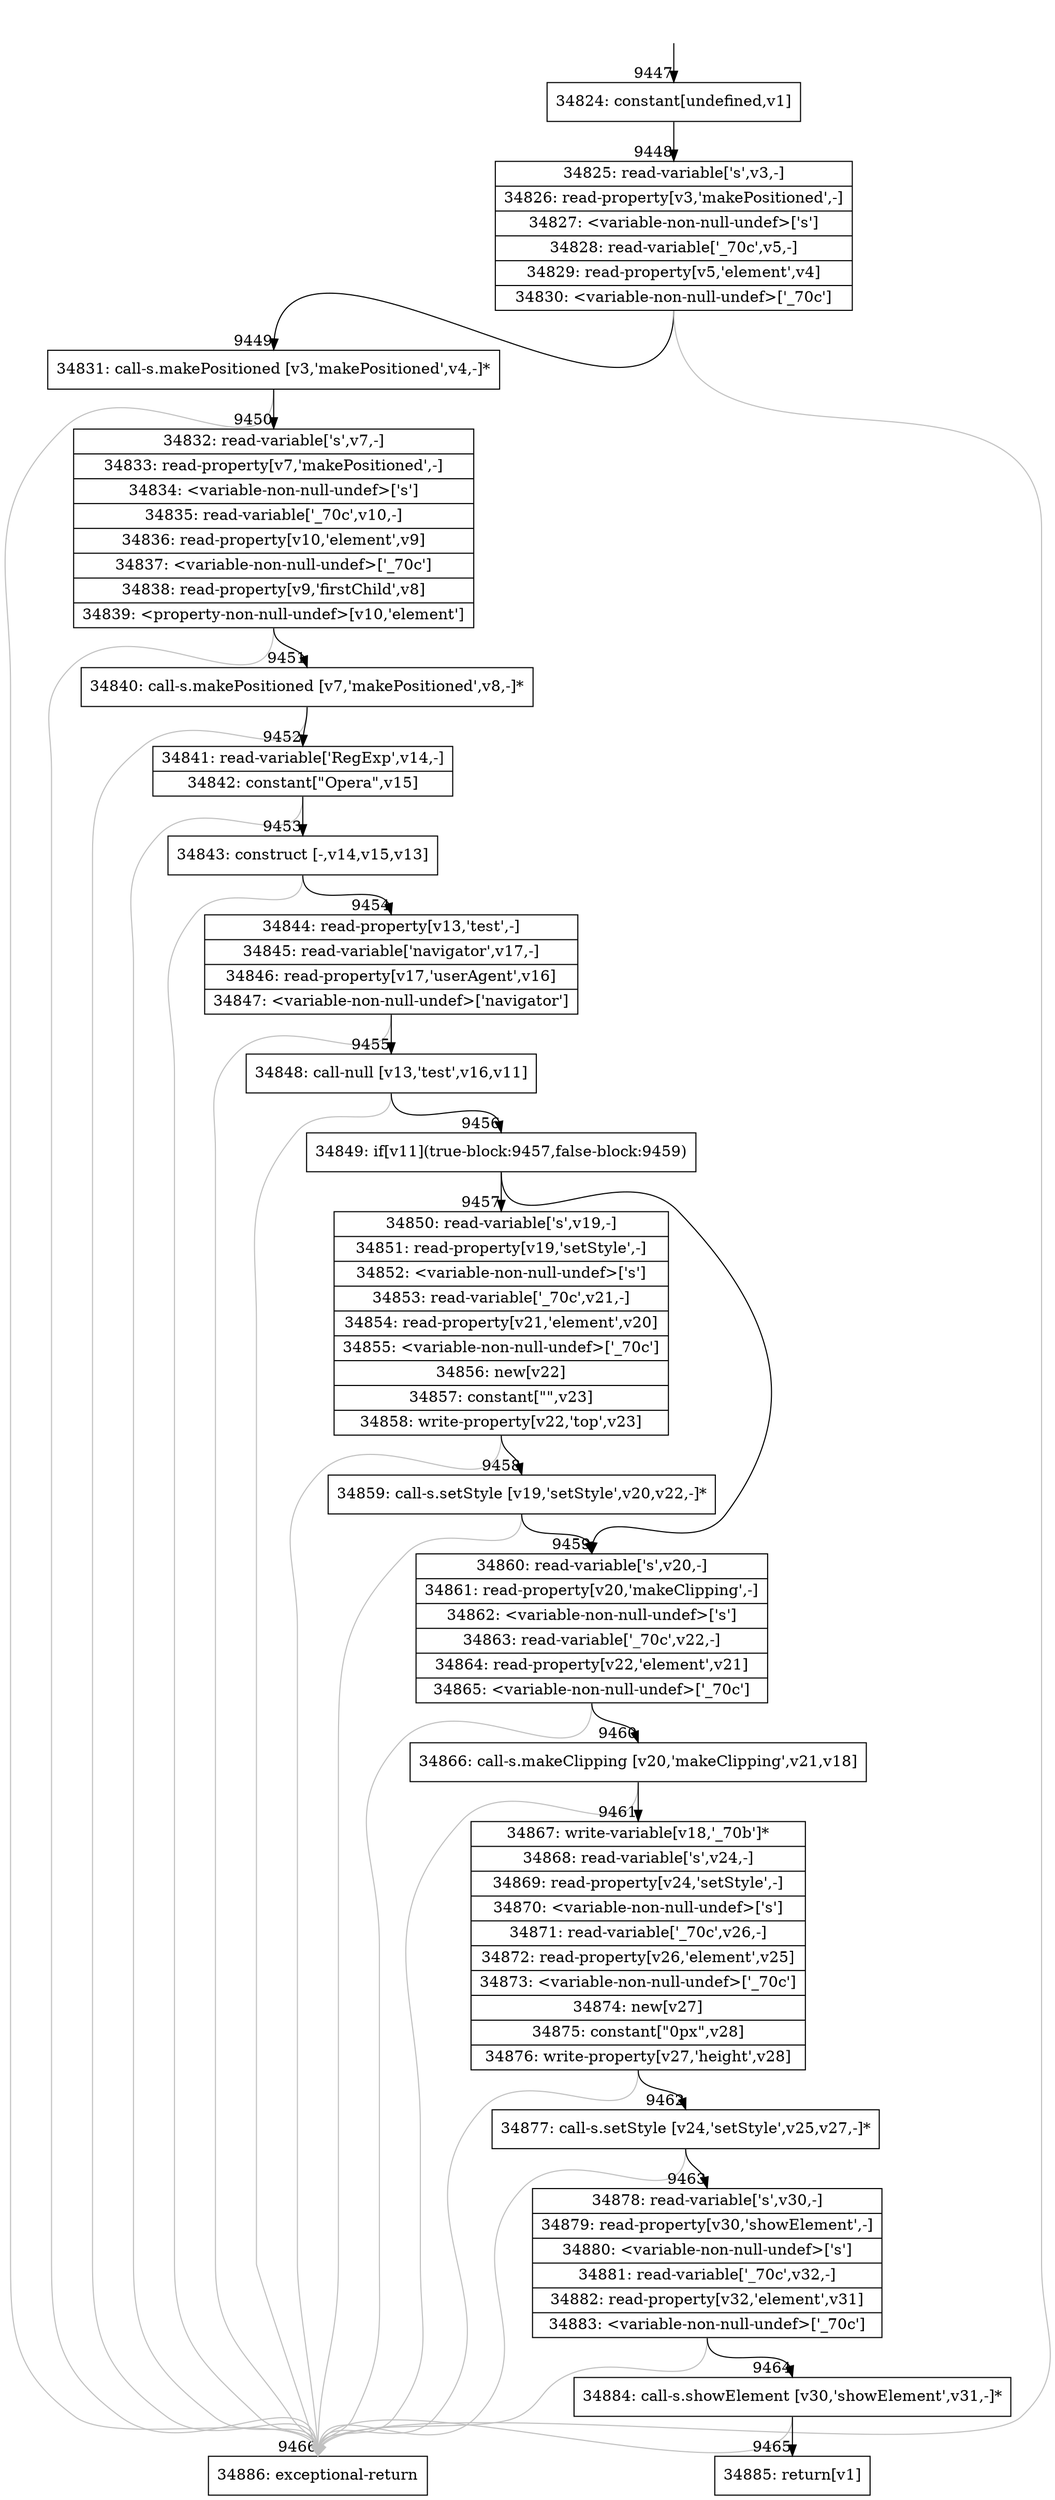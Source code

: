 digraph {
rankdir="TD"
BB_entry660[shape=none,label=""];
BB_entry660 -> BB9447 [tailport=s, headport=n, headlabel="    9447"]
BB9447 [shape=record label="{34824: constant[undefined,v1]}" ] 
BB9447 -> BB9448 [tailport=s, headport=n, headlabel="      9448"]
BB9448 [shape=record label="{34825: read-variable['s',v3,-]|34826: read-property[v3,'makePositioned',-]|34827: \<variable-non-null-undef\>['s']|34828: read-variable['_70c',v5,-]|34829: read-property[v5,'element',v4]|34830: \<variable-non-null-undef\>['_70c']}" ] 
BB9448 -> BB9449 [tailport=s, headport=n, headlabel="      9449"]
BB9448 -> BB9466 [tailport=s, headport=n, color=gray, headlabel="      9466"]
BB9449 [shape=record label="{34831: call-s.makePositioned [v3,'makePositioned',v4,-]*}" ] 
BB9449 -> BB9450 [tailport=s, headport=n, headlabel="      9450"]
BB9449 -> BB9466 [tailport=s, headport=n, color=gray]
BB9450 [shape=record label="{34832: read-variable['s',v7,-]|34833: read-property[v7,'makePositioned',-]|34834: \<variable-non-null-undef\>['s']|34835: read-variable['_70c',v10,-]|34836: read-property[v10,'element',v9]|34837: \<variable-non-null-undef\>['_70c']|34838: read-property[v9,'firstChild',v8]|34839: \<property-non-null-undef\>[v10,'element']}" ] 
BB9450 -> BB9451 [tailport=s, headport=n, headlabel="      9451"]
BB9450 -> BB9466 [tailport=s, headport=n, color=gray]
BB9451 [shape=record label="{34840: call-s.makePositioned [v7,'makePositioned',v8,-]*}" ] 
BB9451 -> BB9452 [tailport=s, headport=n, headlabel="      9452"]
BB9451 -> BB9466 [tailport=s, headport=n, color=gray]
BB9452 [shape=record label="{34841: read-variable['RegExp',v14,-]|34842: constant[\"Opera\",v15]}" ] 
BB9452 -> BB9453 [tailport=s, headport=n, headlabel="      9453"]
BB9452 -> BB9466 [tailport=s, headport=n, color=gray]
BB9453 [shape=record label="{34843: construct [-,v14,v15,v13]}" ] 
BB9453 -> BB9454 [tailport=s, headport=n, headlabel="      9454"]
BB9453 -> BB9466 [tailport=s, headport=n, color=gray]
BB9454 [shape=record label="{34844: read-property[v13,'test',-]|34845: read-variable['navigator',v17,-]|34846: read-property[v17,'userAgent',v16]|34847: \<variable-non-null-undef\>['navigator']}" ] 
BB9454 -> BB9455 [tailport=s, headport=n, headlabel="      9455"]
BB9454 -> BB9466 [tailport=s, headport=n, color=gray]
BB9455 [shape=record label="{34848: call-null [v13,'test',v16,v11]}" ] 
BB9455 -> BB9456 [tailport=s, headport=n, headlabel="      9456"]
BB9455 -> BB9466 [tailport=s, headport=n, color=gray]
BB9456 [shape=record label="{34849: if[v11](true-block:9457,false-block:9459)}" ] 
BB9456 -> BB9457 [tailport=s, headport=n, headlabel="      9457"]
BB9456 -> BB9459 [tailport=s, headport=n, headlabel="      9459"]
BB9457 [shape=record label="{34850: read-variable['s',v19,-]|34851: read-property[v19,'setStyle',-]|34852: \<variable-non-null-undef\>['s']|34853: read-variable['_70c',v21,-]|34854: read-property[v21,'element',v20]|34855: \<variable-non-null-undef\>['_70c']|34856: new[v22]|34857: constant[\"\",v23]|34858: write-property[v22,'top',v23]}" ] 
BB9457 -> BB9458 [tailport=s, headport=n, headlabel="      9458"]
BB9457 -> BB9466 [tailport=s, headport=n, color=gray]
BB9458 [shape=record label="{34859: call-s.setStyle [v19,'setStyle',v20,v22,-]*}" ] 
BB9458 -> BB9459 [tailport=s, headport=n]
BB9458 -> BB9466 [tailport=s, headport=n, color=gray]
BB9459 [shape=record label="{34860: read-variable['s',v20,-]|34861: read-property[v20,'makeClipping',-]|34862: \<variable-non-null-undef\>['s']|34863: read-variable['_70c',v22,-]|34864: read-property[v22,'element',v21]|34865: \<variable-non-null-undef\>['_70c']}" ] 
BB9459 -> BB9460 [tailport=s, headport=n, headlabel="      9460"]
BB9459 -> BB9466 [tailport=s, headport=n, color=gray]
BB9460 [shape=record label="{34866: call-s.makeClipping [v20,'makeClipping',v21,v18]}" ] 
BB9460 -> BB9461 [tailport=s, headport=n, headlabel="      9461"]
BB9460 -> BB9466 [tailport=s, headport=n, color=gray]
BB9461 [shape=record label="{34867: write-variable[v18,'_70b']*|34868: read-variable['s',v24,-]|34869: read-property[v24,'setStyle',-]|34870: \<variable-non-null-undef\>['s']|34871: read-variable['_70c',v26,-]|34872: read-property[v26,'element',v25]|34873: \<variable-non-null-undef\>['_70c']|34874: new[v27]|34875: constant[\"0px\",v28]|34876: write-property[v27,'height',v28]}" ] 
BB9461 -> BB9462 [tailport=s, headport=n, headlabel="      9462"]
BB9461 -> BB9466 [tailport=s, headport=n, color=gray]
BB9462 [shape=record label="{34877: call-s.setStyle [v24,'setStyle',v25,v27,-]*}" ] 
BB9462 -> BB9463 [tailport=s, headport=n, headlabel="      9463"]
BB9462 -> BB9466 [tailport=s, headport=n, color=gray]
BB9463 [shape=record label="{34878: read-variable['s',v30,-]|34879: read-property[v30,'showElement',-]|34880: \<variable-non-null-undef\>['s']|34881: read-variable['_70c',v32,-]|34882: read-property[v32,'element',v31]|34883: \<variable-non-null-undef\>['_70c']}" ] 
BB9463 -> BB9464 [tailport=s, headport=n, headlabel="      9464"]
BB9463 -> BB9466 [tailport=s, headport=n, color=gray]
BB9464 [shape=record label="{34884: call-s.showElement [v30,'showElement',v31,-]*}" ] 
BB9464 -> BB9465 [tailport=s, headport=n, headlabel="      9465"]
BB9464 -> BB9466 [tailport=s, headport=n, color=gray]
BB9465 [shape=record label="{34885: return[v1]}" ] 
BB9466 [shape=record label="{34886: exceptional-return}" ] 
//#$~ 6706
}
